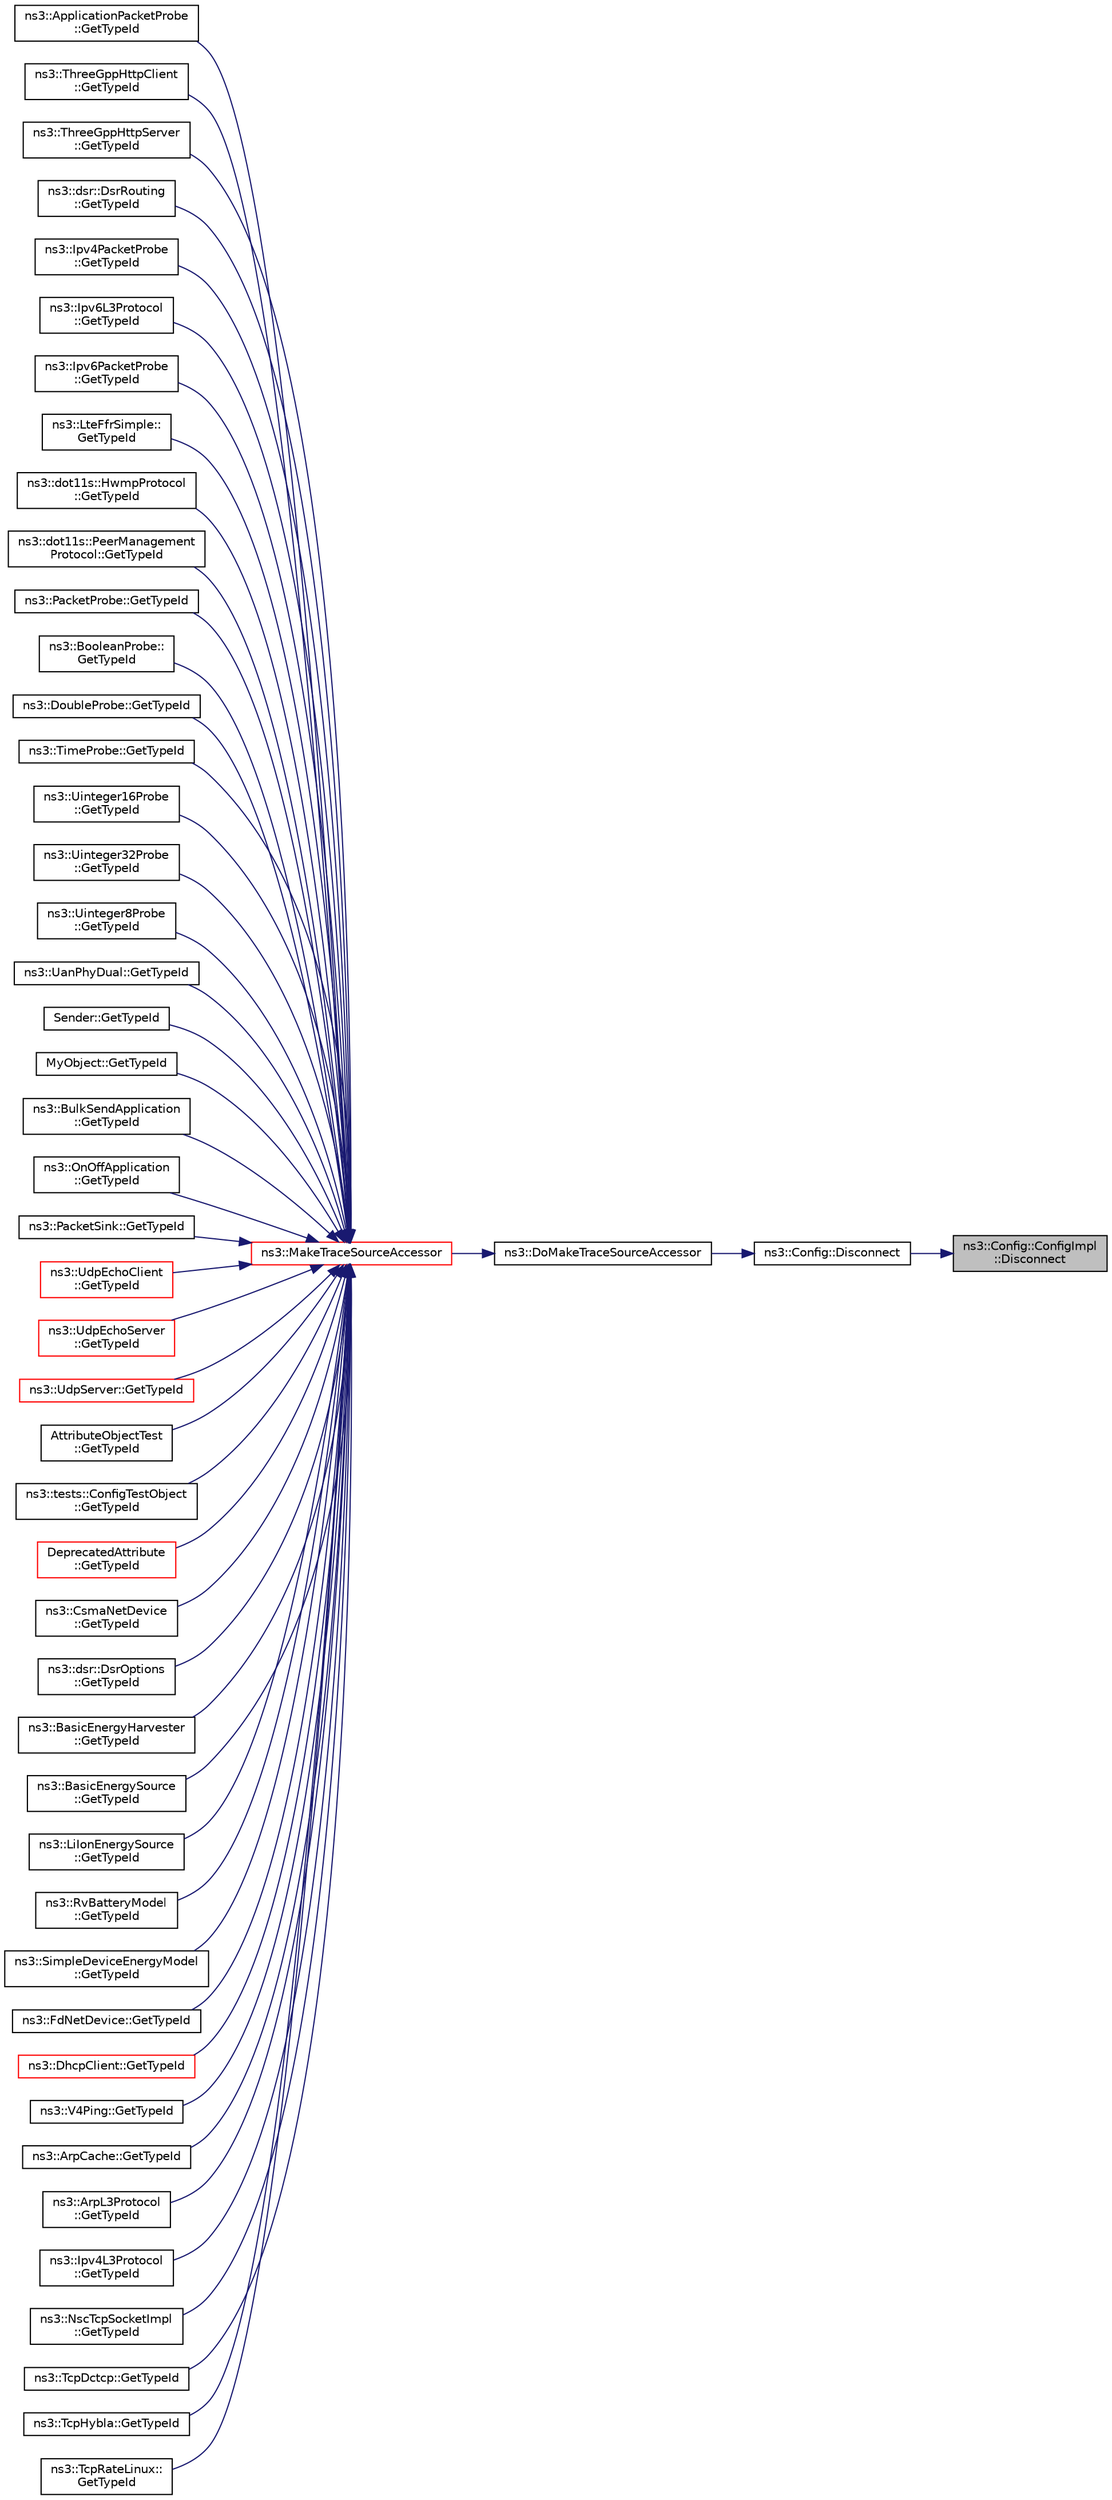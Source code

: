 digraph "ns3::Config::ConfigImpl::Disconnect"
{
 // LATEX_PDF_SIZE
  edge [fontname="Helvetica",fontsize="10",labelfontname="Helvetica",labelfontsize="10"];
  node [fontname="Helvetica",fontsize="10",shape=record];
  rankdir="RL";
  Node1 [label="ns3::Config::ConfigImpl\l::Disconnect",height=0.2,width=0.4,color="black", fillcolor="grey75", style="filled", fontcolor="black",tooltip=" "];
  Node1 -> Node2 [dir="back",color="midnightblue",fontsize="10",style="solid",fontname="Helvetica"];
  Node2 [label="ns3::Config::Disconnect",height=0.2,width=0.4,color="black", fillcolor="white", style="filled",URL="$group__config.html#ga33e975bd2ed84e3353b2a3356d90fc1d",tooltip=" "];
  Node2 -> Node3 [dir="back",color="midnightblue",fontsize="10",style="solid",fontname="Helvetica"];
  Node3 [label="ns3::DoMakeTraceSourceAccessor",height=0.2,width=0.4,color="black", fillcolor="white", style="filled",URL="$group__tracing.html#ga58e9c4db480094cef0bb8d87118146e5",tooltip="MakeTraceSourceAccessor() implementation."];
  Node3 -> Node4 [dir="back",color="midnightblue",fontsize="10",style="solid",fontname="Helvetica"];
  Node4 [label="ns3::MakeTraceSourceAccessor",height=0.2,width=0.4,color="red", fillcolor="white", style="filled",URL="$group__tracing.html#gab21a770b9855af4e8f69f7531ea4a6b0",tooltip="Create a TraceSourceAccessor which will control access to the underlying trace source."];
  Node4 -> Node5 [dir="back",color="midnightblue",fontsize="10",style="solid",fontname="Helvetica"];
  Node5 [label="ns3::ApplicationPacketProbe\l::GetTypeId",height=0.2,width=0.4,color="black", fillcolor="white", style="filled",URL="$classns3_1_1_application_packet_probe.html#aeaab4ee7ff5a096c759241d18c052b43",tooltip="Get the type ID."];
  Node4 -> Node6 [dir="back",color="midnightblue",fontsize="10",style="solid",fontname="Helvetica"];
  Node6 [label="ns3::ThreeGppHttpClient\l::GetTypeId",height=0.2,width=0.4,color="black", fillcolor="white", style="filled",URL="$classns3_1_1_three_gpp_http_client.html#a751b0077c5fa1e6bbd1b7a1a3e59a1d4",tooltip="Returns the object TypeId."];
  Node4 -> Node7 [dir="back",color="midnightblue",fontsize="10",style="solid",fontname="Helvetica"];
  Node7 [label="ns3::ThreeGppHttpServer\l::GetTypeId",height=0.2,width=0.4,color="black", fillcolor="white", style="filled",URL="$classns3_1_1_three_gpp_http_server.html#a8e748be179ab841c194c05dcb90f9575",tooltip="Returns the object TypeId."];
  Node4 -> Node8 [dir="back",color="midnightblue",fontsize="10",style="solid",fontname="Helvetica"];
  Node8 [label="ns3::dsr::DsrRouting\l::GetTypeId",height=0.2,width=0.4,color="black", fillcolor="white", style="filled",URL="$classns3_1_1dsr_1_1_dsr_routing.html#add1c578a2b05d4e9bdd3d983b2e3b4ae",tooltip="Get the type identificator."];
  Node4 -> Node9 [dir="back",color="midnightblue",fontsize="10",style="solid",fontname="Helvetica"];
  Node9 [label="ns3::Ipv4PacketProbe\l::GetTypeId",height=0.2,width=0.4,color="black", fillcolor="white", style="filled",URL="$classns3_1_1_ipv4_packet_probe.html#ad5c77fc289c0f2b3b89454ba3a7b2eb5",tooltip="Get the type ID."];
  Node4 -> Node10 [dir="back",color="midnightblue",fontsize="10",style="solid",fontname="Helvetica"];
  Node10 [label="ns3::Ipv6L3Protocol\l::GetTypeId",height=0.2,width=0.4,color="black", fillcolor="white", style="filled",URL="$classns3_1_1_ipv6_l3_protocol.html#afb1b9affe13b7f2c4ccc0923fa291e11",tooltip="Get the type ID of this class."];
  Node4 -> Node11 [dir="back",color="midnightblue",fontsize="10",style="solid",fontname="Helvetica"];
  Node11 [label="ns3::Ipv6PacketProbe\l::GetTypeId",height=0.2,width=0.4,color="black", fillcolor="white", style="filled",URL="$classns3_1_1_ipv6_packet_probe.html#a29ddf89d820591b83f6723a7fdb7e377",tooltip="Get the type ID."];
  Node4 -> Node12 [dir="back",color="midnightblue",fontsize="10",style="solid",fontname="Helvetica"];
  Node12 [label="ns3::LteFfrSimple::\lGetTypeId",height=0.2,width=0.4,color="black", fillcolor="white", style="filled",URL="$classns3_1_1_lte_ffr_simple.html#aaefe303778e635e2daa55de8ed335429",tooltip="Get the type ID."];
  Node4 -> Node13 [dir="back",color="midnightblue",fontsize="10",style="solid",fontname="Helvetica"];
  Node13 [label="ns3::dot11s::HwmpProtocol\l::GetTypeId",height=0.2,width=0.4,color="black", fillcolor="white", style="filled",URL="$classns3_1_1dot11s_1_1_hwmp_protocol.html#a78243b5b294c6ab278cc0acae95960ac",tooltip="Get the type ID."];
  Node4 -> Node14 [dir="back",color="midnightblue",fontsize="10",style="solid",fontname="Helvetica"];
  Node14 [label="ns3::dot11s::PeerManagement\lProtocol::GetTypeId",height=0.2,width=0.4,color="black", fillcolor="white", style="filled",URL="$classns3_1_1dot11s_1_1_peer_management_protocol.html#a8341f80d9b79e21cf9cf6dbdd88db3e0",tooltip="Get the type ID."];
  Node4 -> Node15 [dir="back",color="midnightblue",fontsize="10",style="solid",fontname="Helvetica"];
  Node15 [label="ns3::PacketProbe::GetTypeId",height=0.2,width=0.4,color="black", fillcolor="white", style="filled",URL="$classns3_1_1_packet_probe.html#a746586a5e8a94585ab820ec72fac8c82",tooltip="Get the type ID."];
  Node4 -> Node16 [dir="back",color="midnightblue",fontsize="10",style="solid",fontname="Helvetica"];
  Node16 [label="ns3::BooleanProbe::\lGetTypeId",height=0.2,width=0.4,color="black", fillcolor="white", style="filled",URL="$classns3_1_1_boolean_probe.html#a67fd754e1b8332a97b19c25b70b331b7",tooltip="Get the type ID."];
  Node4 -> Node17 [dir="back",color="midnightblue",fontsize="10",style="solid",fontname="Helvetica"];
  Node17 [label="ns3::DoubleProbe::GetTypeId",height=0.2,width=0.4,color="black", fillcolor="white", style="filled",URL="$classns3_1_1_double_probe.html#ace0a3e9fd30c5412cecf3d2b4c935429",tooltip="Get the type ID."];
  Node4 -> Node18 [dir="back",color="midnightblue",fontsize="10",style="solid",fontname="Helvetica"];
  Node18 [label="ns3::TimeProbe::GetTypeId",height=0.2,width=0.4,color="black", fillcolor="white", style="filled",URL="$classns3_1_1_time_probe.html#a3eb8e61771557e9b58ea514f2bc54ce5",tooltip="Get the type ID."];
  Node4 -> Node19 [dir="back",color="midnightblue",fontsize="10",style="solid",fontname="Helvetica"];
  Node19 [label="ns3::Uinteger16Probe\l::GetTypeId",height=0.2,width=0.4,color="black", fillcolor="white", style="filled",URL="$classns3_1_1_uinteger16_probe.html#ac9e36b6d560839385c4769f1d2fceacb",tooltip="Get the type ID."];
  Node4 -> Node20 [dir="back",color="midnightblue",fontsize="10",style="solid",fontname="Helvetica"];
  Node20 [label="ns3::Uinteger32Probe\l::GetTypeId",height=0.2,width=0.4,color="black", fillcolor="white", style="filled",URL="$classns3_1_1_uinteger32_probe.html#a7a5db553d7f0881f9d05574e144a0823",tooltip="Get the type ID."];
  Node4 -> Node21 [dir="back",color="midnightblue",fontsize="10",style="solid",fontname="Helvetica"];
  Node21 [label="ns3::Uinteger8Probe\l::GetTypeId",height=0.2,width=0.4,color="black", fillcolor="white", style="filled",URL="$classns3_1_1_uinteger8_probe.html#a514e92b16bae5c529857dbae57ec3142",tooltip="Get the type ID."];
  Node4 -> Node22 [dir="back",color="midnightblue",fontsize="10",style="solid",fontname="Helvetica"];
  Node22 [label="ns3::UanPhyDual::GetTypeId",height=0.2,width=0.4,color="black", fillcolor="white", style="filled",URL="$classns3_1_1_uan_phy_dual.html#a752fb11320bd10e9ae1d92561eb02bac",tooltip="Register this type."];
  Node4 -> Node23 [dir="back",color="midnightblue",fontsize="10",style="solid",fontname="Helvetica"];
  Node23 [label="Sender::GetTypeId",height=0.2,width=0.4,color="black", fillcolor="white", style="filled",URL="$class_sender.html#a591857b8fe283eeb11f77e99de79b151",tooltip=" "];
  Node4 -> Node24 [dir="back",color="midnightblue",fontsize="10",style="solid",fontname="Helvetica"];
  Node24 [label="MyObject::GetTypeId",height=0.2,width=0.4,color="black", fillcolor="white", style="filled",URL="$class_my_object.html#abbfe63980781108c53fc37f841780479",tooltip="Register this type."];
  Node4 -> Node25 [dir="back",color="midnightblue",fontsize="10",style="solid",fontname="Helvetica"];
  Node25 [label="ns3::BulkSendApplication\l::GetTypeId",height=0.2,width=0.4,color="black", fillcolor="white", style="filled",URL="$classns3_1_1_bulk_send_application.html#ae019765d0ae807c8072ceee06f7ca66c",tooltip="Get the type ID."];
  Node4 -> Node26 [dir="back",color="midnightblue",fontsize="10",style="solid",fontname="Helvetica"];
  Node26 [label="ns3::OnOffApplication\l::GetTypeId",height=0.2,width=0.4,color="black", fillcolor="white", style="filled",URL="$classns3_1_1_on_off_application.html#a7e8932f513ab370e05db14f28389a2ec",tooltip="Get the type ID."];
  Node4 -> Node27 [dir="back",color="midnightblue",fontsize="10",style="solid",fontname="Helvetica"];
  Node27 [label="ns3::PacketSink::GetTypeId",height=0.2,width=0.4,color="black", fillcolor="white", style="filled",URL="$classns3_1_1_packet_sink.html#a1e48dd11e1375c234e0276b00919900e",tooltip="Get the type ID."];
  Node4 -> Node28 [dir="back",color="midnightblue",fontsize="10",style="solid",fontname="Helvetica"];
  Node28 [label="ns3::UdpEchoClient\l::GetTypeId",height=0.2,width=0.4,color="red", fillcolor="white", style="filled",URL="$classns3_1_1_udp_echo_client.html#a588785708510507df96ccef98df75adc",tooltip="Get the type ID."];
  Node4 -> Node30 [dir="back",color="midnightblue",fontsize="10",style="solid",fontname="Helvetica"];
  Node30 [label="ns3::UdpEchoServer\l::GetTypeId",height=0.2,width=0.4,color="red", fillcolor="white", style="filled",URL="$classns3_1_1_udp_echo_server.html#a2a7915bfe902587df682c6461797e0fd",tooltip="Get the type ID."];
  Node4 -> Node32 [dir="back",color="midnightblue",fontsize="10",style="solid",fontname="Helvetica"];
  Node32 [label="ns3::UdpServer::GetTypeId",height=0.2,width=0.4,color="red", fillcolor="white", style="filled",URL="$classns3_1_1_udp_server.html#a61864021612e37496fa36d5574934ad0",tooltip="Get the type ID."];
  Node4 -> Node34 [dir="back",color="midnightblue",fontsize="10",style="solid",fontname="Helvetica"];
  Node34 [label="AttributeObjectTest\l::GetTypeId",height=0.2,width=0.4,color="black", fillcolor="white", style="filled",URL="$class_attribute_object_test.html#a1a3064dae19725ebd81d6da0a74e7021",tooltip=" "];
  Node4 -> Node35 [dir="back",color="midnightblue",fontsize="10",style="solid",fontname="Helvetica"];
  Node35 [label="ns3::tests::ConfigTestObject\l::GetTypeId",height=0.2,width=0.4,color="black", fillcolor="white", style="filled",URL="$classns3_1_1tests_1_1_config_test_object.html#a7184e17d5480d51c65549c46f42f07e0",tooltip="Get the type ID."];
  Node4 -> Node36 [dir="back",color="midnightblue",fontsize="10",style="solid",fontname="Helvetica"];
  Node36 [label="DeprecatedAttribute\l::GetTypeId",height=0.2,width=0.4,color="red", fillcolor="white", style="filled",URL="$class_deprecated_attribute.html#a6288a8b7cf3b4b8ccc271c72d3241c9c",tooltip=" "];
  Node4 -> Node38 [dir="back",color="midnightblue",fontsize="10",style="solid",fontname="Helvetica"];
  Node38 [label="ns3::CsmaNetDevice\l::GetTypeId",height=0.2,width=0.4,color="black", fillcolor="white", style="filled",URL="$classns3_1_1_csma_net_device.html#aee49acd8c695a21662f2111c7771e92b",tooltip="Get the type ID."];
  Node4 -> Node39 [dir="back",color="midnightblue",fontsize="10",style="solid",fontname="Helvetica"];
  Node39 [label="ns3::dsr::DsrOptions\l::GetTypeId",height=0.2,width=0.4,color="black", fillcolor="white", style="filled",URL="$classns3_1_1dsr_1_1_dsr_options.html#a30eca80bb80530a2c64064930b399b7c",tooltip="Get the type identificator."];
  Node4 -> Node40 [dir="back",color="midnightblue",fontsize="10",style="solid",fontname="Helvetica"];
  Node40 [label="ns3::BasicEnergyHarvester\l::GetTypeId",height=0.2,width=0.4,color="black", fillcolor="white", style="filled",URL="$classns3_1_1_basic_energy_harvester.html#accbef0a2e6ad0d9f721b449561ecfd14",tooltip=" "];
  Node4 -> Node41 [dir="back",color="midnightblue",fontsize="10",style="solid",fontname="Helvetica"];
  Node41 [label="ns3::BasicEnergySource\l::GetTypeId",height=0.2,width=0.4,color="black", fillcolor="white", style="filled",URL="$classns3_1_1_basic_energy_source.html#aa8c6107bebcb44214d0aa99ca5aa842e",tooltip=" "];
  Node4 -> Node42 [dir="back",color="midnightblue",fontsize="10",style="solid",fontname="Helvetica"];
  Node42 [label="ns3::LiIonEnergySource\l::GetTypeId",height=0.2,width=0.4,color="black", fillcolor="white", style="filled",URL="$classns3_1_1_li_ion_energy_source.html#ae8939dafa5adcf6ad3528db1a479e829",tooltip=" "];
  Node4 -> Node43 [dir="back",color="midnightblue",fontsize="10",style="solid",fontname="Helvetica"];
  Node43 [label="ns3::RvBatteryModel\l::GetTypeId",height=0.2,width=0.4,color="black", fillcolor="white", style="filled",URL="$classns3_1_1_rv_battery_model.html#a427636046ac8a08ffe769cfe27239da2",tooltip=" "];
  Node4 -> Node44 [dir="back",color="midnightblue",fontsize="10",style="solid",fontname="Helvetica"];
  Node44 [label="ns3::SimpleDeviceEnergyModel\l::GetTypeId",height=0.2,width=0.4,color="black", fillcolor="white", style="filled",URL="$classns3_1_1_simple_device_energy_model.html#a7c04d53de802969ae710f6d8bebab459",tooltip=" "];
  Node4 -> Node45 [dir="back",color="midnightblue",fontsize="10",style="solid",fontname="Helvetica"];
  Node45 [label="ns3::FdNetDevice::GetTypeId",height=0.2,width=0.4,color="black", fillcolor="white", style="filled",URL="$classns3_1_1_fd_net_device.html#a8b80cb55852cbf8874d160bf2f4a3dc8",tooltip="Get the type ID."];
  Node4 -> Node46 [dir="back",color="midnightblue",fontsize="10",style="solid",fontname="Helvetica"];
  Node46 [label="ns3::DhcpClient::GetTypeId",height=0.2,width=0.4,color="red", fillcolor="white", style="filled",URL="$classns3_1_1_dhcp_client.html#af4b801f4060ffd201715c29114ccd31d",tooltip="Get the type ID."];
  Node4 -> Node48 [dir="back",color="midnightblue",fontsize="10",style="solid",fontname="Helvetica"];
  Node48 [label="ns3::V4Ping::GetTypeId",height=0.2,width=0.4,color="black", fillcolor="white", style="filled",URL="$classns3_1_1_v4_ping.html#af207b6dc0ed793798083c34a1c388770",tooltip="Get the type ID."];
  Node4 -> Node49 [dir="back",color="midnightblue",fontsize="10",style="solid",fontname="Helvetica"];
  Node49 [label="ns3::ArpCache::GetTypeId",height=0.2,width=0.4,color="black", fillcolor="white", style="filled",URL="$classns3_1_1_arp_cache.html#adc4d8785f0ea5a83b1248d580cfd9487",tooltip="Get the type ID."];
  Node4 -> Node50 [dir="back",color="midnightblue",fontsize="10",style="solid",fontname="Helvetica"];
  Node50 [label="ns3::ArpL3Protocol\l::GetTypeId",height=0.2,width=0.4,color="black", fillcolor="white", style="filled",URL="$classns3_1_1_arp_l3_protocol.html#a2733879f637c220b7876ff5edaaefcdf",tooltip="Get the type ID."];
  Node4 -> Node51 [dir="back",color="midnightblue",fontsize="10",style="solid",fontname="Helvetica"];
  Node51 [label="ns3::Ipv4L3Protocol\l::GetTypeId",height=0.2,width=0.4,color="black", fillcolor="white", style="filled",URL="$classns3_1_1_ipv4_l3_protocol.html#a6ba2da2443b09b292b75aad2a52ecc4b",tooltip="Get the type ID."];
  Node4 -> Node52 [dir="back",color="midnightblue",fontsize="10",style="solid",fontname="Helvetica"];
  Node52 [label="ns3::NscTcpSocketImpl\l::GetTypeId",height=0.2,width=0.4,color="black", fillcolor="white", style="filled",URL="$classns3_1_1_nsc_tcp_socket_impl.html#a886312a28a0d8ee64dda7d84b5d24a6c",tooltip="Get the type ID."];
  Node4 -> Node53 [dir="back",color="midnightblue",fontsize="10",style="solid",fontname="Helvetica"];
  Node53 [label="ns3::TcpDctcp::GetTypeId",height=0.2,width=0.4,color="black", fillcolor="white", style="filled",URL="$classns3_1_1_tcp_dctcp.html#a7c9d476e4341e4b5034f6c2f4f3a2df6",tooltip="Get the type ID."];
  Node4 -> Node54 [dir="back",color="midnightblue",fontsize="10",style="solid",fontname="Helvetica"];
  Node54 [label="ns3::TcpHybla::GetTypeId",height=0.2,width=0.4,color="black", fillcolor="white", style="filled",URL="$classns3_1_1_tcp_hybla.html#ab0713a818be55782fe433232f5cbc412",tooltip="Get the type ID."];
  Node4 -> Node55 [dir="back",color="midnightblue",fontsize="10",style="solid",fontname="Helvetica"];
  Node55 [label="ns3::TcpRateLinux::\lGetTypeId",height=0.2,width=0.4,color="black", fillcolor="white", style="filled",URL="$classns3_1_1_tcp_rate_linux.html#ad062429e5b19f5cd193afa25346b4979",tooltip="Get the type ID."];
}
